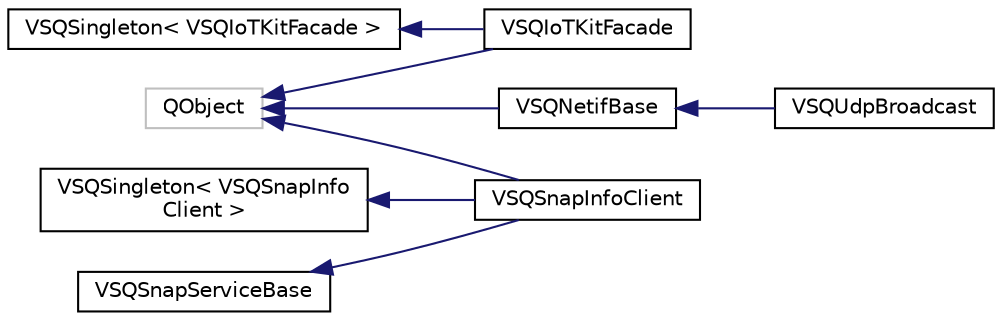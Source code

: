 digraph "Graphical Class Hierarchy"
{
 // LATEX_PDF_SIZE
  edge [fontname="Helvetica",fontsize="10",labelfontname="Helvetica",labelfontsize="10"];
  node [fontname="Helvetica",fontsize="10",shape=record];
  rankdir="LR";
  Node59 [label="QObject",height=0.2,width=0.4,color="grey75", fillcolor="white", style="filled",tooltip=" "];
  Node59 -> Node9 [dir="back",color="midnightblue",fontsize="10",style="solid",fontname="Helvetica"];
  Node9 [label="VSQIoTKitFacade",height=0.2,width=0.4,color="black", fillcolor="white", style="filled",URL="$class_v_s_q_io_t_kit_facade.html",tooltip="Facade pattern for Virgil IoTKit Qt integration."];
  Node59 -> Node60 [dir="back",color="midnightblue",fontsize="10",style="solid",fontname="Helvetica"];
  Node60 [label="VSQNetifBase",height=0.2,width=0.4,color="black", fillcolor="white", style="filled",URL="$class_v_s_q_netif_base.html",tooltip="SNAP network interface base class."];
  Node60 -> Node61 [dir="back",color="midnightblue",fontsize="10",style="solid",fontname="Helvetica"];
  Node61 [label="VSQUdpBroadcast",height=0.2,width=0.4,color="black", fillcolor="white", style="filled",URL="$class_v_s_q_udp_broadcast.html",tooltip="UDP Broadcast network interface implementation."];
  Node59 -> Node1 [dir="back",color="midnightblue",fontsize="10",style="solid",fontname="Helvetica"];
  Node1 [label="VSQSnapInfoClient",height=0.2,width=0.4,color="black", fillcolor="white", style="filled",URL="$class_v_s_q_snap_info_client.html",tooltip="SNAP protocol's INFO Client implementation."];
  Node8 [label="VSQSingleton\< VSQIoTKitFacade \>",height=0.2,width=0.4,color="black", fillcolor="white", style="filled",URL="$class_v_s_q_singleton.html",tooltip=" "];
  Node8 -> Node9 [dir="back",color="midnightblue",fontsize="10",style="solid",fontname="Helvetica"];
  Node7 [label="VSQSingleton\< VSQSnapInfo\lClient \>",height=0.2,width=0.4,color="black", fillcolor="white", style="filled",URL="$class_v_s_q_singleton.html",tooltip=" "];
  Node7 -> Node1 [dir="back",color="midnightblue",fontsize="10",style="solid",fontname="Helvetica"];
  Node0 [label="VSQSnapServiceBase",height=0.2,width=0.4,color="black", fillcolor="white", style="filled",URL="$class_v_s_q_snap_service_base.html",tooltip="SNAP service base class."];
  Node0 -> Node1 [dir="back",color="midnightblue",fontsize="10",style="solid",fontname="Helvetica"];
}

